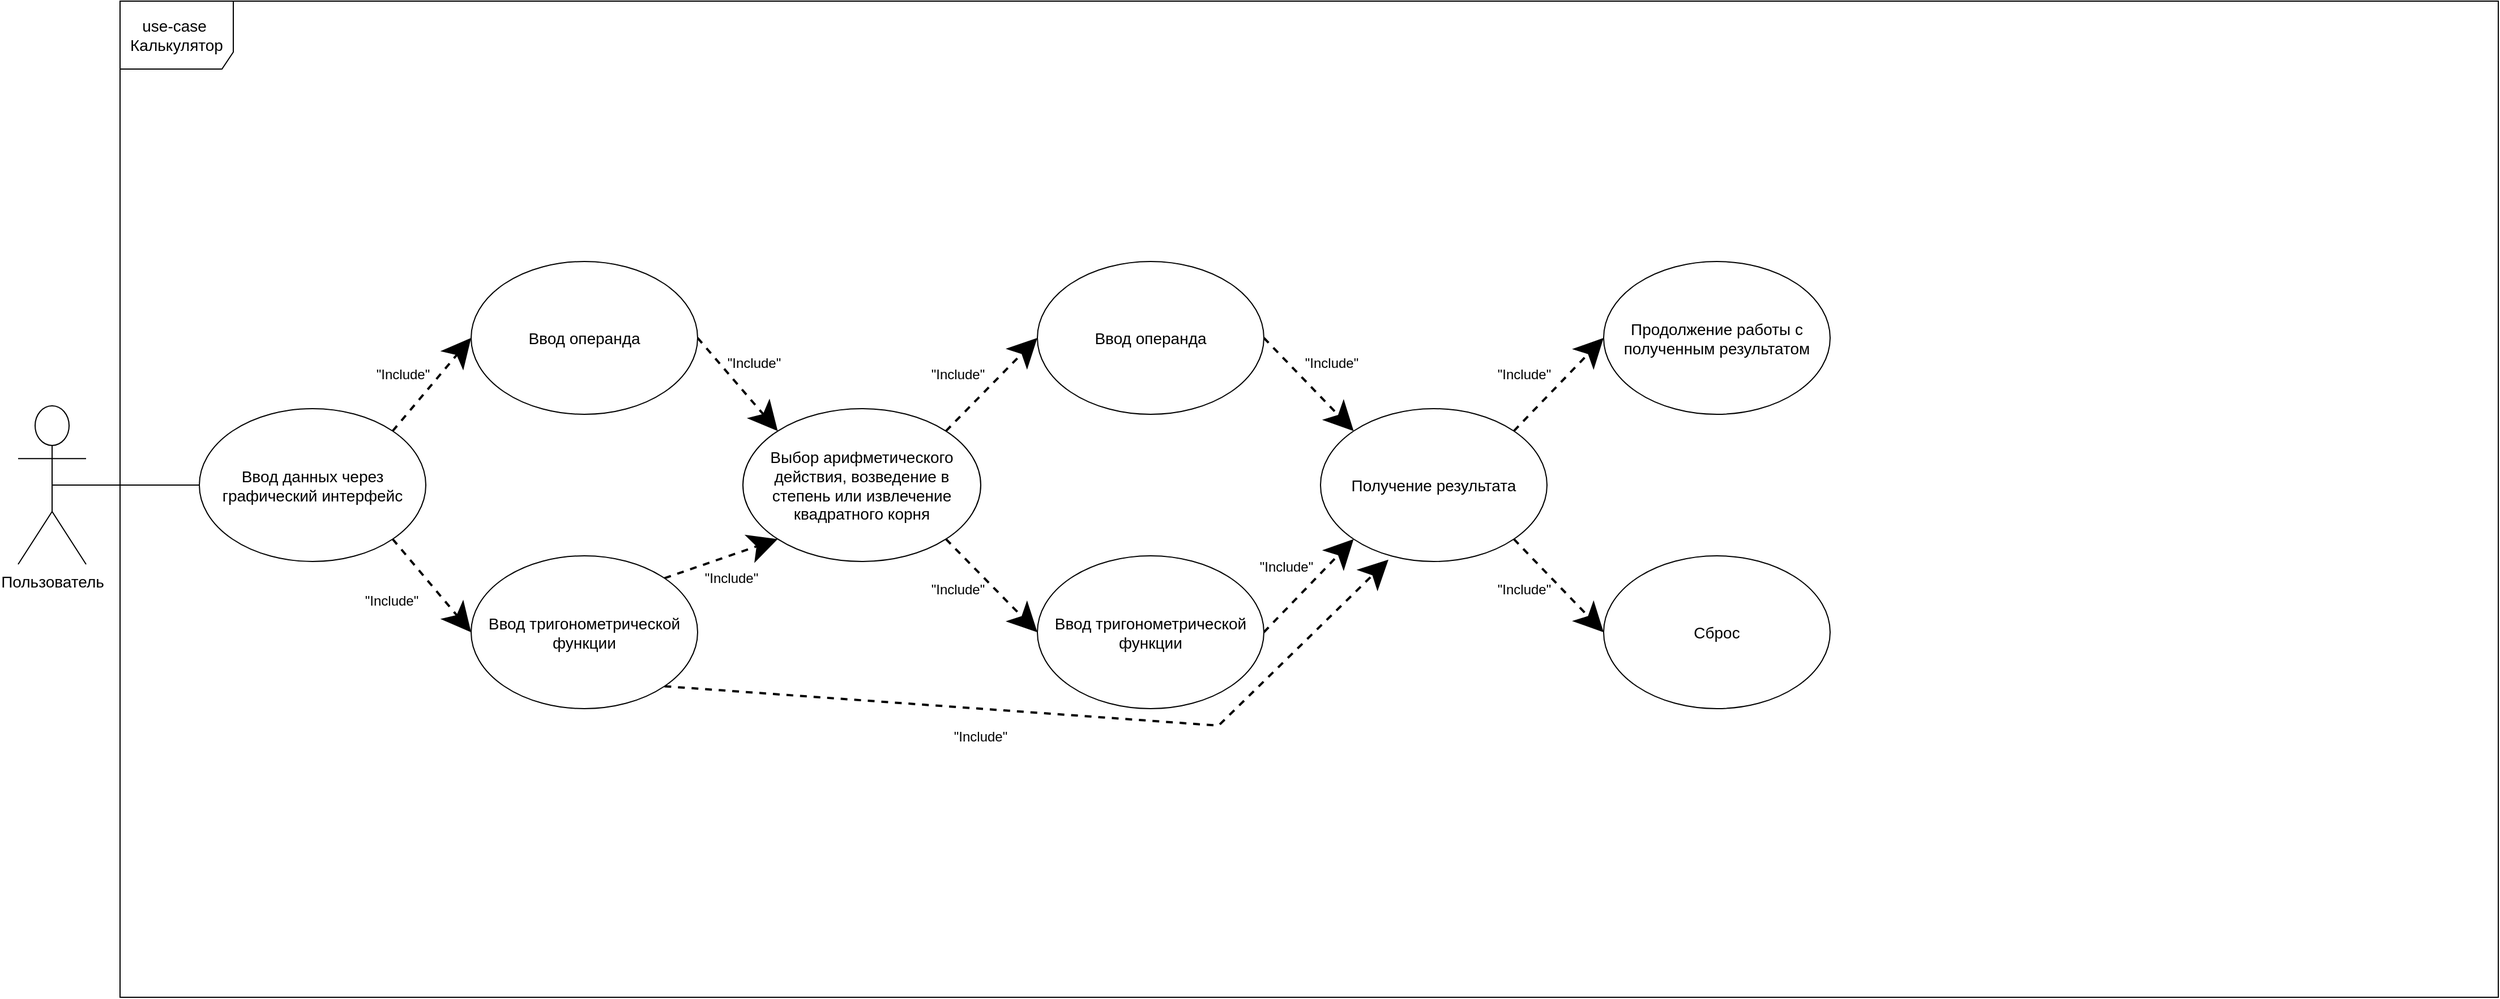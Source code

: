 <mxfile version="14.7.0" type="github">
  <diagram id="Wd_oJn38wZUzVgSo89xS" name="Page-1">
    <mxGraphModel dx="1673" dy="896" grid="1" gridSize="10" guides="1" tooltips="1" connect="1" arrows="1" fold="1" page="1" pageScale="1" pageWidth="2339" pageHeight="3300" math="0" shadow="0">
      <root>
        <mxCell id="0" />
        <mxCell id="1" parent="0" />
        <mxCell id="pzFhs3liKInP-grsurP8-2" value="&lt;font style=&quot;font-size: 14px&quot;&gt;use-case&amp;nbsp;&lt;br&gt;Калькулятор&lt;/font&gt;" style="shape=umlFrame;whiteSpace=wrap;html=1;width=100;height=60;perimeterSpacing=0;shadow=0;" vertex="1" parent="1">
          <mxGeometry x="130" y="280" width="2100" height="880" as="geometry" />
        </mxCell>
        <mxCell id="pzFhs3liKInP-grsurP8-4" value="&lt;font style=&quot;font-size: 14px&quot;&gt;Пользователь&lt;/font&gt;" style="shape=umlActor;verticalLabelPosition=bottom;verticalAlign=top;html=1;" vertex="1" parent="1">
          <mxGeometry x="40" y="637.5" width="60" height="140" as="geometry" />
        </mxCell>
        <mxCell id="pzFhs3liKInP-grsurP8-47" style="edgeStyle=none;rounded=0;jumpStyle=none;jumpSize=21;orthogonalLoop=1;jettySize=auto;html=1;exitX=1;exitY=1;exitDx=0;exitDy=0;entryX=0;entryY=0.5;entryDx=0;entryDy=0;dashed=1;startSize=19;endSize=20;strokeWidth=2;" edge="1" parent="1" source="pzFhs3liKInP-grsurP8-7" target="pzFhs3liKInP-grsurP8-27">
          <mxGeometry relative="1" as="geometry" />
        </mxCell>
        <mxCell id="pzFhs3liKInP-grsurP8-48" style="edgeStyle=none;rounded=0;jumpStyle=none;jumpSize=21;orthogonalLoop=1;jettySize=auto;html=1;exitX=1;exitY=0;exitDx=0;exitDy=0;entryX=0;entryY=0.5;entryDx=0;entryDy=0;dashed=1;startSize=19;endSize=20;strokeWidth=2;" edge="1" parent="1" source="pzFhs3liKInP-grsurP8-7" target="pzFhs3liKInP-grsurP8-26">
          <mxGeometry relative="1" as="geometry" />
        </mxCell>
        <mxCell id="pzFhs3liKInP-grsurP8-7" value="&lt;font style=&quot;font-size: 14px&quot;&gt;Ввод данных через графический интерфейс&lt;/font&gt;" style="ellipse;whiteSpace=wrap;html=1;" vertex="1" parent="1">
          <mxGeometry x="200" y="640" width="200" height="135" as="geometry" />
        </mxCell>
        <mxCell id="pzFhs3liKInP-grsurP8-14" value="" style="endArrow=none;html=1;entryX=0;entryY=0.5;entryDx=0;entryDy=0;exitX=0.5;exitY=0.5;exitDx=0;exitDy=0;exitPerimeter=0;" edge="1" parent="1" source="pzFhs3liKInP-grsurP8-4" target="pzFhs3liKInP-grsurP8-7">
          <mxGeometry width="50" height="50" relative="1" as="geometry">
            <mxPoint x="680" y="660" as="sourcePoint" />
            <mxPoint x="730" y="610" as="targetPoint" />
          </mxGeometry>
        </mxCell>
        <mxCell id="pzFhs3liKInP-grsurP8-41" style="edgeStyle=none;rounded=0;jumpStyle=none;jumpSize=21;orthogonalLoop=1;jettySize=auto;html=1;exitX=1;exitY=0.5;exitDx=0;exitDy=0;entryX=0;entryY=0;entryDx=0;entryDy=0;dashed=1;startSize=19;endSize=20;strokeWidth=2;" edge="1" parent="1" source="pzFhs3liKInP-grsurP8-26" target="pzFhs3liKInP-grsurP8-35">
          <mxGeometry relative="1" as="geometry" />
        </mxCell>
        <mxCell id="pzFhs3liKInP-grsurP8-26" value="&lt;font style=&quot;font-size: 14px&quot;&gt;Ввод операнда&lt;/font&gt;" style="ellipse;whiteSpace=wrap;html=1;" vertex="1" parent="1">
          <mxGeometry x="440" y="510" width="200" height="135" as="geometry" />
        </mxCell>
        <mxCell id="pzFhs3liKInP-grsurP8-46" style="edgeStyle=none;rounded=0;jumpStyle=none;jumpSize=21;orthogonalLoop=1;jettySize=auto;html=1;exitX=1;exitY=1;exitDx=0;exitDy=0;entryX=0.3;entryY=0.988;entryDx=0;entryDy=0;entryPerimeter=0;dashed=1;startSize=19;endSize=20;strokeWidth=2;" edge="1" parent="1" source="pzFhs3liKInP-grsurP8-27" target="pzFhs3liKInP-grsurP8-33">
          <mxGeometry relative="1" as="geometry">
            <Array as="points">
              <mxPoint x="1100" y="920" />
            </Array>
          </mxGeometry>
        </mxCell>
        <mxCell id="pzFhs3liKInP-grsurP8-51" style="edgeStyle=none;rounded=0;jumpStyle=none;jumpSize=21;orthogonalLoop=1;jettySize=auto;html=1;exitX=1;exitY=0;exitDx=0;exitDy=0;entryX=0;entryY=1;entryDx=0;entryDy=0;dashed=1;startSize=19;endSize=20;strokeWidth=2;" edge="1" parent="1" source="pzFhs3liKInP-grsurP8-27" target="pzFhs3liKInP-grsurP8-35">
          <mxGeometry relative="1" as="geometry" />
        </mxCell>
        <mxCell id="pzFhs3liKInP-grsurP8-27" value="&lt;font style=&quot;font-size: 14px&quot;&gt;Ввод тригонометрической функции&lt;/font&gt;" style="ellipse;whiteSpace=wrap;html=1;" vertex="1" parent="1">
          <mxGeometry x="440" y="770" width="200" height="135" as="geometry" />
        </mxCell>
        <mxCell id="pzFhs3liKInP-grsurP8-29" value="&quot;Include&quot;" style="text;html=1;strokeColor=none;fillColor=none;align=center;verticalAlign=middle;whiteSpace=wrap;rounded=0;shadow=0;" vertex="1" parent="1">
          <mxGeometry x="360" y="600" width="40" height="20" as="geometry" />
        </mxCell>
        <mxCell id="pzFhs3liKInP-grsurP8-31" value="&quot;Include&quot;" style="text;html=1;strokeColor=none;fillColor=none;align=center;verticalAlign=middle;whiteSpace=wrap;rounded=0;shadow=0;" vertex="1" parent="1">
          <mxGeometry x="350" y="800" width="40" height="20" as="geometry" />
        </mxCell>
        <mxCell id="pzFhs3liKInP-grsurP8-52" style="edgeStyle=none;rounded=0;jumpStyle=none;jumpSize=21;orthogonalLoop=1;jettySize=auto;html=1;exitX=1;exitY=0;exitDx=0;exitDy=0;entryX=0;entryY=0.5;entryDx=0;entryDy=0;dashed=1;startSize=19;endSize=20;strokeWidth=2;" edge="1" parent="1" source="pzFhs3liKInP-grsurP8-33" target="pzFhs3liKInP-grsurP8-49">
          <mxGeometry relative="1" as="geometry" />
        </mxCell>
        <mxCell id="pzFhs3liKInP-grsurP8-53" style="edgeStyle=none;rounded=0;jumpStyle=none;jumpSize=21;orthogonalLoop=1;jettySize=auto;html=1;exitX=1;exitY=1;exitDx=0;exitDy=0;entryX=0;entryY=0.5;entryDx=0;entryDy=0;dashed=1;startSize=19;endSize=20;strokeWidth=2;" edge="1" parent="1" source="pzFhs3liKInP-grsurP8-33" target="pzFhs3liKInP-grsurP8-50">
          <mxGeometry relative="1" as="geometry" />
        </mxCell>
        <mxCell id="pzFhs3liKInP-grsurP8-33" value="&lt;font style=&quot;font-size: 14px&quot;&gt;Получение результата&lt;/font&gt;" style="ellipse;whiteSpace=wrap;html=1;" vertex="1" parent="1">
          <mxGeometry x="1190" y="640" width="200" height="135" as="geometry" />
        </mxCell>
        <mxCell id="pzFhs3liKInP-grsurP8-42" style="edgeStyle=none;rounded=0;jumpStyle=none;jumpSize=21;orthogonalLoop=1;jettySize=auto;html=1;exitX=1;exitY=0;exitDx=0;exitDy=0;entryX=0;entryY=0.5;entryDx=0;entryDy=0;dashed=1;startSize=19;endSize=20;strokeWidth=2;" edge="1" parent="1" source="pzFhs3liKInP-grsurP8-35" target="pzFhs3liKInP-grsurP8-36">
          <mxGeometry relative="1" as="geometry" />
        </mxCell>
        <mxCell id="pzFhs3liKInP-grsurP8-43" style="edgeStyle=none;rounded=0;jumpStyle=none;jumpSize=21;orthogonalLoop=1;jettySize=auto;html=1;exitX=1;exitY=1;exitDx=0;exitDy=0;entryX=0;entryY=0.5;entryDx=0;entryDy=0;dashed=1;startSize=19;endSize=20;strokeWidth=2;" edge="1" parent="1" source="pzFhs3liKInP-grsurP8-35" target="pzFhs3liKInP-grsurP8-37">
          <mxGeometry relative="1" as="geometry" />
        </mxCell>
        <mxCell id="pzFhs3liKInP-grsurP8-35" value="&lt;font style=&quot;font-size: 14px&quot;&gt;Выбор арифметического действия, возведение в степень или извлечение квадратного корня&lt;/font&gt;" style="ellipse;whiteSpace=wrap;html=1;" vertex="1" parent="1">
          <mxGeometry x="680" y="640" width="210" height="135" as="geometry" />
        </mxCell>
        <mxCell id="pzFhs3liKInP-grsurP8-44" style="edgeStyle=none;rounded=0;jumpStyle=none;jumpSize=21;orthogonalLoop=1;jettySize=auto;html=1;exitX=1;exitY=0.5;exitDx=0;exitDy=0;entryX=0;entryY=0;entryDx=0;entryDy=0;dashed=1;startSize=19;endSize=20;strokeWidth=2;" edge="1" parent="1" source="pzFhs3liKInP-grsurP8-36" target="pzFhs3liKInP-grsurP8-33">
          <mxGeometry relative="1" as="geometry" />
        </mxCell>
        <mxCell id="pzFhs3liKInP-grsurP8-36" value="&lt;font style=&quot;font-size: 14px&quot;&gt;Ввод операнда&lt;/font&gt;" style="ellipse;whiteSpace=wrap;html=1;" vertex="1" parent="1">
          <mxGeometry x="940" y="510" width="200" height="135" as="geometry" />
        </mxCell>
        <mxCell id="pzFhs3liKInP-grsurP8-45" style="edgeStyle=none;rounded=0;jumpStyle=none;jumpSize=21;orthogonalLoop=1;jettySize=auto;html=1;exitX=1;exitY=0.5;exitDx=0;exitDy=0;entryX=0;entryY=1;entryDx=0;entryDy=0;dashed=1;startSize=19;endSize=20;strokeWidth=2;" edge="1" parent="1" source="pzFhs3liKInP-grsurP8-37" target="pzFhs3liKInP-grsurP8-33">
          <mxGeometry relative="1" as="geometry" />
        </mxCell>
        <mxCell id="pzFhs3liKInP-grsurP8-37" value="&lt;font style=&quot;font-size: 14px&quot;&gt;Ввод тригонометрической функции&lt;/font&gt;" style="ellipse;whiteSpace=wrap;html=1;" vertex="1" parent="1">
          <mxGeometry x="940" y="770" width="200" height="135" as="geometry" />
        </mxCell>
        <mxCell id="pzFhs3liKInP-grsurP8-49" value="&lt;font style=&quot;font-size: 14px&quot;&gt;Продолжение работы с полученным результатом&lt;/font&gt;" style="ellipse;whiteSpace=wrap;html=1;" vertex="1" parent="1">
          <mxGeometry x="1440" y="510" width="200" height="135" as="geometry" />
        </mxCell>
        <mxCell id="pzFhs3liKInP-grsurP8-50" value="&lt;font style=&quot;font-size: 14px&quot;&gt;Сброс&lt;/font&gt;" style="ellipse;whiteSpace=wrap;html=1;" vertex="1" parent="1">
          <mxGeometry x="1440" y="770" width="200" height="135" as="geometry" />
        </mxCell>
        <mxCell id="pzFhs3liKInP-grsurP8-54" value="&quot;Include&quot;" style="text;html=1;strokeColor=none;fillColor=none;align=center;verticalAlign=middle;whiteSpace=wrap;rounded=0;shadow=0;" vertex="1" parent="1">
          <mxGeometry x="670" y="590" width="40" height="20" as="geometry" />
        </mxCell>
        <mxCell id="pzFhs3liKInP-grsurP8-55" value="&quot;Include&quot;" style="text;html=1;strokeColor=none;fillColor=none;align=center;verticalAlign=middle;whiteSpace=wrap;rounded=0;shadow=0;" vertex="1" parent="1">
          <mxGeometry x="650" y="780" width="40" height="20" as="geometry" />
        </mxCell>
        <mxCell id="pzFhs3liKInP-grsurP8-58" value="&quot;Include&quot;" style="text;html=1;strokeColor=none;fillColor=none;align=center;verticalAlign=middle;whiteSpace=wrap;rounded=0;shadow=0;" vertex="1" parent="1">
          <mxGeometry x="850" y="600" width="40" height="20" as="geometry" />
        </mxCell>
        <mxCell id="pzFhs3liKInP-grsurP8-59" value="&quot;Include&quot;" style="text;html=1;strokeColor=none;fillColor=none;align=center;verticalAlign=middle;whiteSpace=wrap;rounded=0;shadow=0;" vertex="1" parent="1">
          <mxGeometry x="850" y="790" width="40" height="20" as="geometry" />
        </mxCell>
        <mxCell id="pzFhs3liKInP-grsurP8-60" value="&quot;Include&quot;" style="text;html=1;strokeColor=none;fillColor=none;align=center;verticalAlign=middle;whiteSpace=wrap;rounded=0;shadow=0;" vertex="1" parent="1">
          <mxGeometry x="1180" y="590" width="40" height="20" as="geometry" />
        </mxCell>
        <mxCell id="pzFhs3liKInP-grsurP8-61" value="&quot;Include&quot;" style="text;html=1;strokeColor=none;fillColor=none;align=center;verticalAlign=middle;whiteSpace=wrap;rounded=0;shadow=0;" vertex="1" parent="1">
          <mxGeometry x="1140" y="770" width="40" height="20" as="geometry" />
        </mxCell>
        <mxCell id="pzFhs3liKInP-grsurP8-62" value="&quot;Include&quot;" style="text;html=1;strokeColor=none;fillColor=none;align=center;verticalAlign=middle;whiteSpace=wrap;rounded=0;shadow=0;" vertex="1" parent="1">
          <mxGeometry x="870" y="920" width="40" height="20" as="geometry" />
        </mxCell>
        <mxCell id="pzFhs3liKInP-grsurP8-63" value="&quot;Include&quot;" style="text;html=1;strokeColor=none;fillColor=none;align=center;verticalAlign=middle;whiteSpace=wrap;rounded=0;shadow=0;" vertex="1" parent="1">
          <mxGeometry x="1350" y="600" width="40" height="20" as="geometry" />
        </mxCell>
        <mxCell id="pzFhs3liKInP-grsurP8-64" value="&quot;Include&quot;" style="text;html=1;strokeColor=none;fillColor=none;align=center;verticalAlign=middle;whiteSpace=wrap;rounded=0;shadow=0;" vertex="1" parent="1">
          <mxGeometry x="1350" y="790" width="40" height="20" as="geometry" />
        </mxCell>
      </root>
    </mxGraphModel>
  </diagram>
</mxfile>
